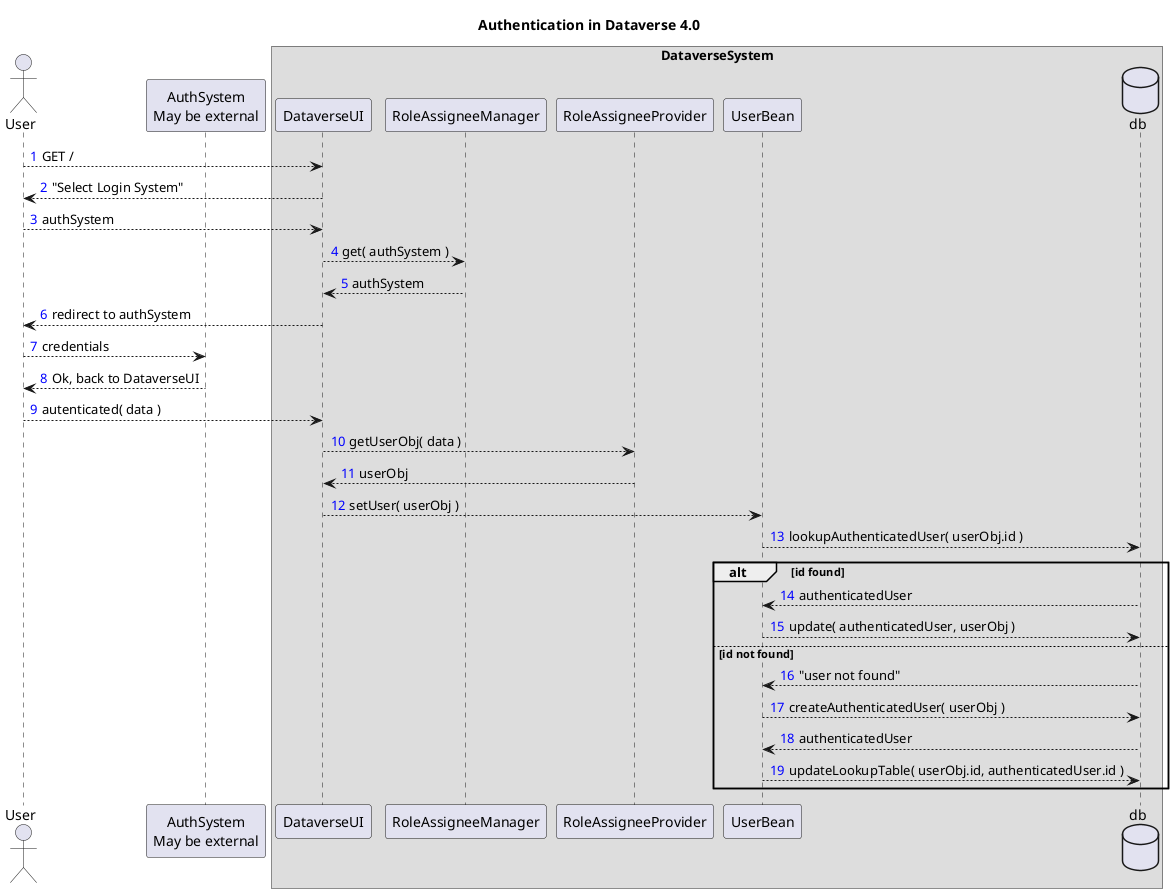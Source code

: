@startuml

title Authentication in Dataverse 4.0
autonumber "<font color=blue>"

actor User
participant AuthSystem as "AuthSystem\nMay be external"
box "DataverseSystem" #DDD
  participant DataverseUI
  participant RoleAssigneeManager
  participant RoleAssigneeProvider
  participant UserBean
  database db
end box

User --> DataverseUI : GET /
User <-- DataverseUI : "Select Login System"
User --> DataverseUI : authSystem
DataverseUI --> RoleAssigneeManager: get( authSystem )
DataverseUI <-- RoleAssigneeManager: authSystem
User <-- DataverseUI: redirect to authSystem
User --> AuthSystem : credentials
User <-- AuthSystem : Ok, back to DataverseUI
User --> DataverseUI : autenticated( data )
DataverseUI --> RoleAssigneeProvider: getUserObj( data )
DataverseUI <-- RoleAssigneeProvider: userObj
DataverseUI --> UserBean : setUser( userObj )
UserBean --> db : lookupAuthenticatedUser( userObj.id )

alt id found
  UserBean <-- db : authenticatedUser
  UserBean --> db : update( authenticatedUser, userObj )

else id not found
  UserBean <-- db : "user not found"
  UserBean --> db : createAuthenticatedUser( userObj )
  UserBean <-- db : authenticatedUser
  UserBean --> db : updateLookupTable( userObj.id, authenticatedUser.id )
end

@enduml